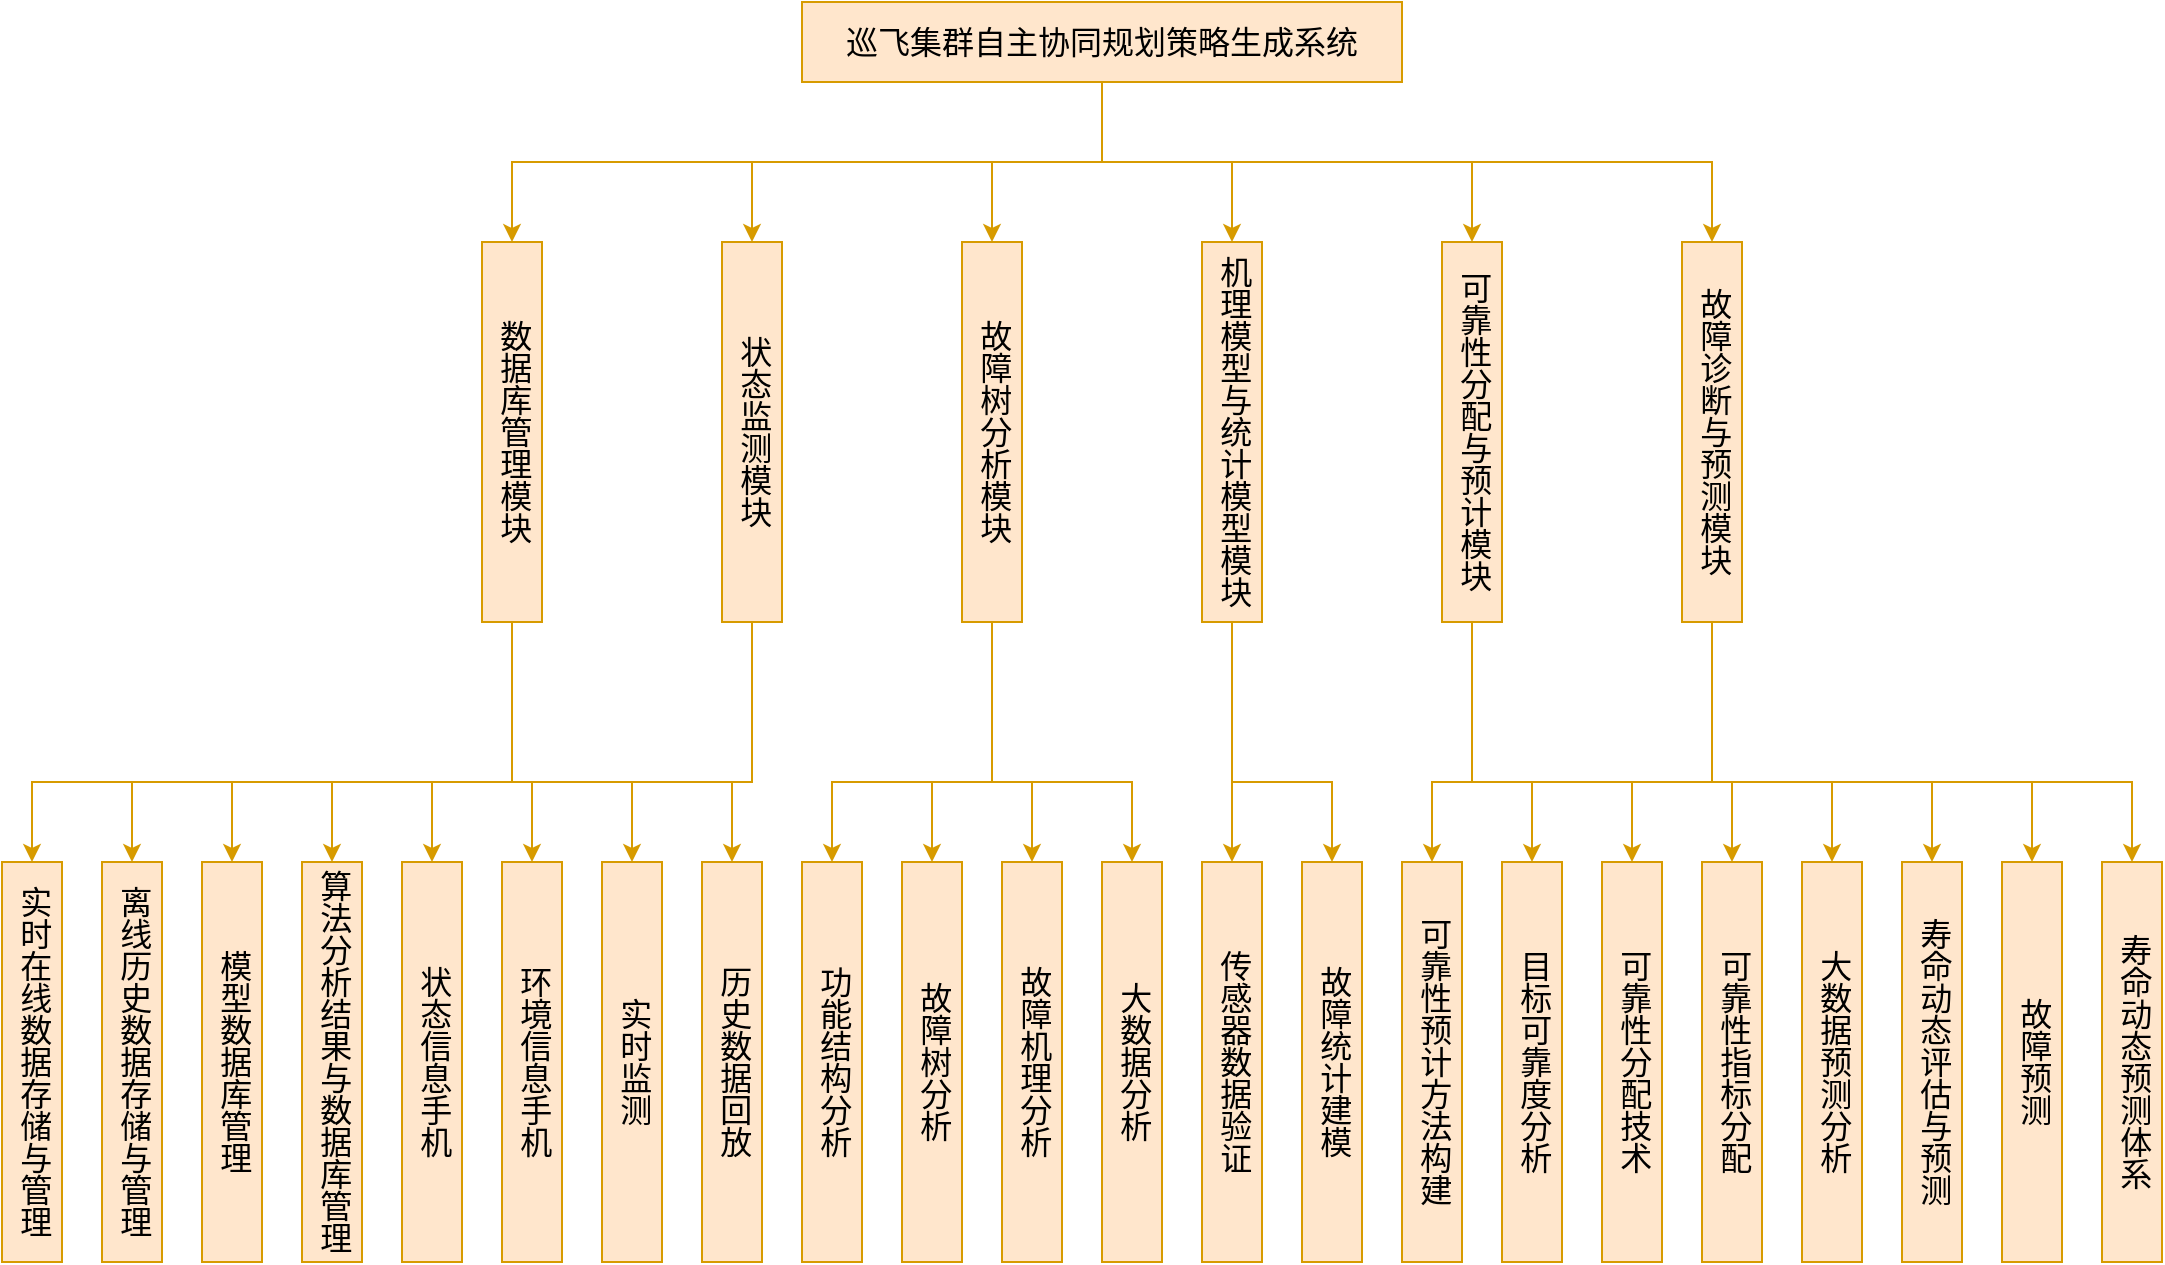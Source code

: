 <mxfile version="26.0.2">
  <diagram name="第 1 页" id="-yEuyqz_h8OfGKDFdokj">
    <mxGraphModel dx="922" dy="1333" grid="1" gridSize="10" guides="1" tooltips="1" connect="1" arrows="1" fold="1" page="0" pageScale="1" pageWidth="5000" pageHeight="5000" background="#ffffff" math="0" shadow="0">
      <root>
        <mxCell id="0" />
        <mxCell id="1" parent="0" />
        <mxCell id="fUaoPUsRRYrY9ENtLVWA-53" style="edgeStyle=orthogonalEdgeStyle;rounded=0;orthogonalLoop=1;jettySize=auto;html=1;entryX=0.5;entryY=0;entryDx=0;entryDy=0;fontSize=16;fillColor=#ffe6cc;strokeColor=#d79b00;" edge="1" parent="1" source="fUaoPUsRRYrY9ENtLVWA-1" target="fUaoPUsRRYrY9ENtLVWA-2">
          <mxGeometry relative="1" as="geometry">
            <Array as="points">
              <mxPoint x="550" y="170" />
              <mxPoint x="255" y="170" />
            </Array>
          </mxGeometry>
        </mxCell>
        <mxCell id="fUaoPUsRRYrY9ENtLVWA-54" style="edgeStyle=orthogonalEdgeStyle;rounded=0;orthogonalLoop=1;jettySize=auto;html=1;entryX=0.5;entryY=0;entryDx=0;entryDy=0;fontSize=16;fillColor=#ffe6cc;strokeColor=#d79b00;" edge="1" parent="1" source="fUaoPUsRRYrY9ENtLVWA-1" target="fUaoPUsRRYrY9ENtLVWA-3">
          <mxGeometry relative="1" as="geometry">
            <Array as="points">
              <mxPoint x="550" y="170" />
              <mxPoint x="375" y="170" />
            </Array>
          </mxGeometry>
        </mxCell>
        <mxCell id="fUaoPUsRRYrY9ENtLVWA-55" style="edgeStyle=orthogonalEdgeStyle;rounded=0;orthogonalLoop=1;jettySize=auto;html=1;entryX=0.5;entryY=0;entryDx=0;entryDy=0;fontSize=16;fillColor=#ffe6cc;strokeColor=#d79b00;" edge="1" parent="1" source="fUaoPUsRRYrY9ENtLVWA-1" target="fUaoPUsRRYrY9ENtLVWA-4">
          <mxGeometry relative="1" as="geometry" />
        </mxCell>
        <mxCell id="fUaoPUsRRYrY9ENtLVWA-56" style="edgeStyle=orthogonalEdgeStyle;rounded=0;orthogonalLoop=1;jettySize=auto;html=1;entryX=0.5;entryY=0;entryDx=0;entryDy=0;fontSize=16;fillColor=#ffe6cc;strokeColor=#d79b00;" edge="1" parent="1" source="fUaoPUsRRYrY9ENtLVWA-1" target="fUaoPUsRRYrY9ENtLVWA-5">
          <mxGeometry relative="1" as="geometry" />
        </mxCell>
        <mxCell id="fUaoPUsRRYrY9ENtLVWA-57" style="edgeStyle=orthogonalEdgeStyle;rounded=0;orthogonalLoop=1;jettySize=auto;html=1;entryX=0.5;entryY=0;entryDx=0;entryDy=0;fontSize=16;fillColor=#ffe6cc;strokeColor=#d79b00;" edge="1" parent="1" source="fUaoPUsRRYrY9ENtLVWA-1" target="fUaoPUsRRYrY9ENtLVWA-6">
          <mxGeometry relative="1" as="geometry">
            <Array as="points">
              <mxPoint x="550" y="170" />
              <mxPoint x="735" y="170" />
            </Array>
          </mxGeometry>
        </mxCell>
        <mxCell id="fUaoPUsRRYrY9ENtLVWA-58" style="edgeStyle=orthogonalEdgeStyle;rounded=0;orthogonalLoop=1;jettySize=auto;html=1;entryX=0.5;entryY=0;entryDx=0;entryDy=0;fontSize=16;fillColor=#ffe6cc;strokeColor=#d79b00;" edge="1" parent="1" source="fUaoPUsRRYrY9ENtLVWA-1" target="fUaoPUsRRYrY9ENtLVWA-7">
          <mxGeometry relative="1" as="geometry">
            <Array as="points">
              <mxPoint x="550" y="170" />
              <mxPoint x="855" y="170" />
            </Array>
          </mxGeometry>
        </mxCell>
        <mxCell id="fUaoPUsRRYrY9ENtLVWA-1" value="巡飞集群自主协同规划策略生成系统" style="rounded=0;whiteSpace=wrap;html=1;fontSize=16;fillColor=#ffe6cc;strokeColor=#d79b00;" vertex="1" parent="1">
          <mxGeometry x="400" y="90" width="300" height="40" as="geometry" />
        </mxCell>
        <mxCell id="fUaoPUsRRYrY9ENtLVWA-16" style="edgeStyle=orthogonalEdgeStyle;rounded=0;orthogonalLoop=1;jettySize=auto;html=1;entryX=0.5;entryY=0;entryDx=0;entryDy=0;fontSize=16;fillColor=#ffe6cc;strokeColor=#d79b00;" edge="1" parent="1" source="fUaoPUsRRYrY9ENtLVWA-2" target="fUaoPUsRRYrY9ENtLVWA-9">
          <mxGeometry relative="1" as="geometry">
            <Array as="points">
              <mxPoint x="255" y="480" />
              <mxPoint x="15" y="480" />
            </Array>
          </mxGeometry>
        </mxCell>
        <mxCell id="fUaoPUsRRYrY9ENtLVWA-17" style="edgeStyle=orthogonalEdgeStyle;rounded=0;orthogonalLoop=1;jettySize=auto;html=1;entryX=0.5;entryY=0;entryDx=0;entryDy=0;fontSize=16;fillColor=#ffe6cc;strokeColor=#d79b00;" edge="1" parent="1" source="fUaoPUsRRYrY9ENtLVWA-2" target="fUaoPUsRRYrY9ENtLVWA-8">
          <mxGeometry relative="1" as="geometry">
            <Array as="points">
              <mxPoint x="255" y="480" />
              <mxPoint x="65" y="480" />
            </Array>
          </mxGeometry>
        </mxCell>
        <mxCell id="fUaoPUsRRYrY9ENtLVWA-18" style="edgeStyle=orthogonalEdgeStyle;rounded=0;orthogonalLoop=1;jettySize=auto;html=1;entryX=0.5;entryY=0;entryDx=0;entryDy=0;fontSize=16;fillColor=#ffe6cc;strokeColor=#d79b00;" edge="1" parent="1" source="fUaoPUsRRYrY9ENtLVWA-2" target="fUaoPUsRRYrY9ENtLVWA-10">
          <mxGeometry relative="1" as="geometry">
            <Array as="points">
              <mxPoint x="255" y="480" />
              <mxPoint x="115" y="480" />
            </Array>
          </mxGeometry>
        </mxCell>
        <mxCell id="fUaoPUsRRYrY9ENtLVWA-19" style="edgeStyle=orthogonalEdgeStyle;rounded=0;orthogonalLoop=1;jettySize=auto;html=1;entryX=0.5;entryY=0;entryDx=0;entryDy=0;fontSize=16;fillColor=#ffe6cc;strokeColor=#d79b00;" edge="1" parent="1" source="fUaoPUsRRYrY9ENtLVWA-2" target="fUaoPUsRRYrY9ENtLVWA-11">
          <mxGeometry relative="1" as="geometry">
            <Array as="points">
              <mxPoint x="255" y="480" />
              <mxPoint x="165" y="480" />
            </Array>
          </mxGeometry>
        </mxCell>
        <mxCell id="fUaoPUsRRYrY9ENtLVWA-2" value="数据库管理模块" style="rounded=0;whiteSpace=wrap;html=1;textDirection=vertical-lr;fontSize=16;fillColor=#ffe6cc;strokeColor=#d79b00;" vertex="1" parent="1">
          <mxGeometry x="240" y="210" width="30" height="190" as="geometry" />
        </mxCell>
        <mxCell id="fUaoPUsRRYrY9ENtLVWA-20" style="edgeStyle=orthogonalEdgeStyle;rounded=0;orthogonalLoop=1;jettySize=auto;html=1;entryX=0.5;entryY=0;entryDx=0;entryDy=0;fontSize=16;fillColor=#ffe6cc;strokeColor=#d79b00;" edge="1" parent="1" source="fUaoPUsRRYrY9ENtLVWA-3" target="fUaoPUsRRYrY9ENtLVWA-15">
          <mxGeometry relative="1" as="geometry">
            <Array as="points">
              <mxPoint x="375" y="480" />
              <mxPoint x="215" y="480" />
            </Array>
          </mxGeometry>
        </mxCell>
        <mxCell id="fUaoPUsRRYrY9ENtLVWA-21" style="edgeStyle=orthogonalEdgeStyle;rounded=0;orthogonalLoop=1;jettySize=auto;html=1;entryX=0.5;entryY=0;entryDx=0;entryDy=0;fontSize=16;fillColor=#ffe6cc;strokeColor=#d79b00;" edge="1" parent="1" source="fUaoPUsRRYrY9ENtLVWA-3" target="fUaoPUsRRYrY9ENtLVWA-13">
          <mxGeometry relative="1" as="geometry">
            <Array as="points">
              <mxPoint x="375" y="480" />
              <mxPoint x="265" y="480" />
            </Array>
          </mxGeometry>
        </mxCell>
        <mxCell id="fUaoPUsRRYrY9ENtLVWA-22" style="edgeStyle=orthogonalEdgeStyle;rounded=0;orthogonalLoop=1;jettySize=auto;html=1;entryX=0.5;entryY=0;entryDx=0;entryDy=0;fontSize=16;fillColor=#ffe6cc;strokeColor=#d79b00;" edge="1" parent="1" source="fUaoPUsRRYrY9ENtLVWA-3" target="fUaoPUsRRYrY9ENtLVWA-14">
          <mxGeometry relative="1" as="geometry">
            <Array as="points">
              <mxPoint x="375" y="480" />
              <mxPoint x="315" y="480" />
            </Array>
          </mxGeometry>
        </mxCell>
        <mxCell id="fUaoPUsRRYrY9ENtLVWA-23" style="edgeStyle=orthogonalEdgeStyle;rounded=0;orthogonalLoop=1;jettySize=auto;html=1;entryX=0.5;entryY=0;entryDx=0;entryDy=0;fontSize=16;fillColor=#ffe6cc;strokeColor=#d79b00;" edge="1" parent="1" source="fUaoPUsRRYrY9ENtLVWA-3" target="fUaoPUsRRYrY9ENtLVWA-12">
          <mxGeometry relative="1" as="geometry">
            <Array as="points">
              <mxPoint x="375" y="480" />
              <mxPoint x="365" y="480" />
            </Array>
          </mxGeometry>
        </mxCell>
        <mxCell id="fUaoPUsRRYrY9ENtLVWA-3" value="状态监测模块" style="rounded=0;whiteSpace=wrap;html=1;textDirection=vertical-lr;fontSize=16;fillColor=#ffe6cc;strokeColor=#d79b00;" vertex="1" parent="1">
          <mxGeometry x="360" y="210" width="30" height="190" as="geometry" />
        </mxCell>
        <mxCell id="fUaoPUsRRYrY9ENtLVWA-28" style="edgeStyle=orthogonalEdgeStyle;rounded=0;orthogonalLoop=1;jettySize=auto;html=1;entryX=0.5;entryY=0;entryDx=0;entryDy=0;fontSize=16;fillColor=#ffe6cc;strokeColor=#d79b00;" edge="1" parent="1" source="fUaoPUsRRYrY9ENtLVWA-4" target="fUaoPUsRRYrY9ENtLVWA-27">
          <mxGeometry relative="1" as="geometry">
            <Array as="points">
              <mxPoint x="495" y="480" />
              <mxPoint x="415" y="480" />
            </Array>
          </mxGeometry>
        </mxCell>
        <mxCell id="fUaoPUsRRYrY9ENtLVWA-29" style="edgeStyle=orthogonalEdgeStyle;rounded=0;orthogonalLoop=1;jettySize=auto;html=1;entryX=0.5;entryY=0;entryDx=0;entryDy=0;fontSize=16;fillColor=#ffe6cc;strokeColor=#d79b00;" edge="1" parent="1" source="fUaoPUsRRYrY9ENtLVWA-4" target="fUaoPUsRRYrY9ENtLVWA-26">
          <mxGeometry relative="1" as="geometry">
            <Array as="points">
              <mxPoint x="495" y="480" />
              <mxPoint x="465" y="480" />
            </Array>
          </mxGeometry>
        </mxCell>
        <mxCell id="fUaoPUsRRYrY9ENtLVWA-30" style="edgeStyle=orthogonalEdgeStyle;rounded=0;orthogonalLoop=1;jettySize=auto;html=1;entryX=0.5;entryY=0;entryDx=0;entryDy=0;fontSize=16;fillColor=#ffe6cc;strokeColor=#d79b00;" edge="1" parent="1" source="fUaoPUsRRYrY9ENtLVWA-4" target="fUaoPUsRRYrY9ENtLVWA-25">
          <mxGeometry relative="1" as="geometry">
            <Array as="points">
              <mxPoint x="495" y="480" />
              <mxPoint x="515" y="480" />
            </Array>
          </mxGeometry>
        </mxCell>
        <mxCell id="fUaoPUsRRYrY9ENtLVWA-31" style="edgeStyle=orthogonalEdgeStyle;rounded=0;orthogonalLoop=1;jettySize=auto;html=1;fontSize=16;fillColor=#ffe6cc;strokeColor=#d79b00;" edge="1" parent="1" source="fUaoPUsRRYrY9ENtLVWA-4" target="fUaoPUsRRYrY9ENtLVWA-24">
          <mxGeometry relative="1" as="geometry">
            <Array as="points">
              <mxPoint x="495" y="480" />
              <mxPoint x="565" y="480" />
            </Array>
          </mxGeometry>
        </mxCell>
        <mxCell id="fUaoPUsRRYrY9ENtLVWA-4" value="故障树分析模块" style="rounded=0;whiteSpace=wrap;html=1;textDirection=vertical-lr;fontSize=16;fillColor=#ffe6cc;strokeColor=#d79b00;" vertex="1" parent="1">
          <mxGeometry x="480" y="210" width="30" height="190" as="geometry" />
        </mxCell>
        <mxCell id="fUaoPUsRRYrY9ENtLVWA-38" style="edgeStyle=orthogonalEdgeStyle;rounded=0;orthogonalLoop=1;jettySize=auto;html=1;fontSize=16;fillColor=#ffe6cc;strokeColor=#d79b00;" edge="1" parent="1" source="fUaoPUsRRYrY9ENtLVWA-5" target="fUaoPUsRRYrY9ENtLVWA-32">
          <mxGeometry relative="1" as="geometry" />
        </mxCell>
        <mxCell id="fUaoPUsRRYrY9ENtLVWA-39" style="edgeStyle=orthogonalEdgeStyle;rounded=0;orthogonalLoop=1;jettySize=auto;html=1;entryX=0.5;entryY=0;entryDx=0;entryDy=0;fontSize=16;fillColor=#ffe6cc;strokeColor=#d79b00;" edge="1" parent="1" source="fUaoPUsRRYrY9ENtLVWA-5" target="fUaoPUsRRYrY9ENtLVWA-36">
          <mxGeometry relative="1" as="geometry">
            <Array as="points">
              <mxPoint x="615" y="480" />
              <mxPoint x="665" y="480" />
            </Array>
          </mxGeometry>
        </mxCell>
        <mxCell id="fUaoPUsRRYrY9ENtLVWA-5" value="机理模型与统计模型模块" style="rounded=0;whiteSpace=wrap;html=1;textDirection=vertical-lr;fontSize=16;fillColor=#ffe6cc;strokeColor=#d79b00;" vertex="1" parent="1">
          <mxGeometry x="600" y="210" width="30" height="190" as="geometry" />
        </mxCell>
        <mxCell id="fUaoPUsRRYrY9ENtLVWA-45" style="edgeStyle=orthogonalEdgeStyle;rounded=0;orthogonalLoop=1;jettySize=auto;html=1;entryX=0.5;entryY=0;entryDx=0;entryDy=0;fontSize=16;fillColor=#ffe6cc;strokeColor=#d79b00;" edge="1" parent="1" source="fUaoPUsRRYrY9ENtLVWA-6" target="fUaoPUsRRYrY9ENtLVWA-33">
          <mxGeometry relative="1" as="geometry">
            <Array as="points">
              <mxPoint x="735" y="480" />
              <mxPoint x="715" y="480" />
            </Array>
          </mxGeometry>
        </mxCell>
        <mxCell id="fUaoPUsRRYrY9ENtLVWA-46" style="edgeStyle=orthogonalEdgeStyle;rounded=0;orthogonalLoop=1;jettySize=auto;html=1;fontSize=16;fillColor=#ffe6cc;strokeColor=#d79b00;" edge="1" parent="1" source="fUaoPUsRRYrY9ENtLVWA-6" target="fUaoPUsRRYrY9ENtLVWA-34">
          <mxGeometry relative="1" as="geometry">
            <Array as="points">
              <mxPoint x="735" y="480" />
              <mxPoint x="765" y="480" />
            </Array>
          </mxGeometry>
        </mxCell>
        <mxCell id="fUaoPUsRRYrY9ENtLVWA-47" style="edgeStyle=orthogonalEdgeStyle;rounded=0;orthogonalLoop=1;jettySize=auto;html=1;entryX=0.5;entryY=0;entryDx=0;entryDy=0;fontSize=16;fillColor=#ffe6cc;strokeColor=#d79b00;" edge="1" parent="1" source="fUaoPUsRRYrY9ENtLVWA-6" target="fUaoPUsRRYrY9ENtLVWA-35">
          <mxGeometry relative="1" as="geometry">
            <Array as="points">
              <mxPoint x="735" y="480" />
              <mxPoint x="815" y="480" />
            </Array>
          </mxGeometry>
        </mxCell>
        <mxCell id="fUaoPUsRRYrY9ENtLVWA-48" style="edgeStyle=orthogonalEdgeStyle;rounded=0;orthogonalLoop=1;jettySize=auto;html=1;entryX=0.5;entryY=0;entryDx=0;entryDy=0;fontSize=16;fillColor=#ffe6cc;strokeColor=#d79b00;" edge="1" parent="1" source="fUaoPUsRRYrY9ENtLVWA-6" target="fUaoPUsRRYrY9ENtLVWA-40">
          <mxGeometry relative="1" as="geometry">
            <Array as="points">
              <mxPoint x="735" y="480" />
              <mxPoint x="865" y="480" />
            </Array>
          </mxGeometry>
        </mxCell>
        <mxCell id="fUaoPUsRRYrY9ENtLVWA-6" value="可靠性分配与预计模块" style="rounded=0;whiteSpace=wrap;html=1;textDirection=vertical-lr;fontSize=16;fillColor=#ffe6cc;strokeColor=#d79b00;" vertex="1" parent="1">
          <mxGeometry x="720" y="210" width="30" height="190" as="geometry" />
        </mxCell>
        <mxCell id="fUaoPUsRRYrY9ENtLVWA-49" style="edgeStyle=orthogonalEdgeStyle;rounded=0;orthogonalLoop=1;jettySize=auto;html=1;entryX=0.5;entryY=0;entryDx=0;entryDy=0;fontSize=16;fillColor=#ffe6cc;strokeColor=#d79b00;" edge="1" parent="1" source="fUaoPUsRRYrY9ENtLVWA-7" target="fUaoPUsRRYrY9ENtLVWA-44">
          <mxGeometry relative="1" as="geometry">
            <Array as="points">
              <mxPoint x="855" y="480" />
              <mxPoint x="915" y="480" />
            </Array>
          </mxGeometry>
        </mxCell>
        <mxCell id="fUaoPUsRRYrY9ENtLVWA-50" style="edgeStyle=orthogonalEdgeStyle;rounded=0;orthogonalLoop=1;jettySize=auto;html=1;entryX=0.5;entryY=0;entryDx=0;entryDy=0;fontSize=16;fillColor=#ffe6cc;strokeColor=#d79b00;" edge="1" parent="1" source="fUaoPUsRRYrY9ENtLVWA-7" target="fUaoPUsRRYrY9ENtLVWA-43">
          <mxGeometry relative="1" as="geometry">
            <Array as="points">
              <mxPoint x="855" y="480" />
              <mxPoint x="965" y="480" />
            </Array>
          </mxGeometry>
        </mxCell>
        <mxCell id="fUaoPUsRRYrY9ENtLVWA-51" style="edgeStyle=orthogonalEdgeStyle;rounded=0;orthogonalLoop=1;jettySize=auto;html=1;entryX=0.5;entryY=0;entryDx=0;entryDy=0;fontSize=16;fillColor=#ffe6cc;strokeColor=#d79b00;" edge="1" parent="1" source="fUaoPUsRRYrY9ENtLVWA-7" target="fUaoPUsRRYrY9ENtLVWA-41">
          <mxGeometry relative="1" as="geometry">
            <Array as="points">
              <mxPoint x="855" y="480" />
              <mxPoint x="1015" y="480" />
            </Array>
          </mxGeometry>
        </mxCell>
        <mxCell id="fUaoPUsRRYrY9ENtLVWA-52" style="edgeStyle=orthogonalEdgeStyle;rounded=0;orthogonalLoop=1;jettySize=auto;html=1;fontSize=16;fillColor=#ffe6cc;strokeColor=#d79b00;" edge="1" parent="1" source="fUaoPUsRRYrY9ENtLVWA-7" target="fUaoPUsRRYrY9ENtLVWA-42">
          <mxGeometry relative="1" as="geometry">
            <Array as="points">
              <mxPoint x="855" y="480" />
              <mxPoint x="1065" y="480" />
            </Array>
          </mxGeometry>
        </mxCell>
        <mxCell id="fUaoPUsRRYrY9ENtLVWA-7" value="故障诊断与预测模块" style="rounded=0;whiteSpace=wrap;html=1;textDirection=vertical-lr;fontSize=16;fillColor=#ffe6cc;strokeColor=#d79b00;" vertex="1" parent="1">
          <mxGeometry x="840" y="210" width="30" height="190" as="geometry" />
        </mxCell>
        <mxCell id="fUaoPUsRRYrY9ENtLVWA-8" value="离线历史数据存储与管理" style="rounded=0;whiteSpace=wrap;html=1;textDirection=vertical-lr;fontSize=16;fillColor=#ffe6cc;strokeColor=#d79b00;" vertex="1" parent="1">
          <mxGeometry x="50" y="520" width="30" height="200" as="geometry" />
        </mxCell>
        <mxCell id="fUaoPUsRRYrY9ENtLVWA-9" value="实时在线数据存储与管理" style="rounded=0;whiteSpace=wrap;html=1;textDirection=vertical-lr;fontSize=16;fillColor=#ffe6cc;strokeColor=#d79b00;" vertex="1" parent="1">
          <mxGeometry y="520" width="30" height="200" as="geometry" />
        </mxCell>
        <mxCell id="fUaoPUsRRYrY9ENtLVWA-10" value="模型数据库管理" style="rounded=0;whiteSpace=wrap;html=1;textDirection=vertical-lr;fontSize=16;fillColor=#ffe6cc;strokeColor=#d79b00;" vertex="1" parent="1">
          <mxGeometry x="100" y="520" width="30" height="200" as="geometry" />
        </mxCell>
        <mxCell id="fUaoPUsRRYrY9ENtLVWA-11" value="算法分析结果与数据库管理" style="rounded=0;whiteSpace=wrap;html=1;textDirection=vertical-lr;fontSize=16;fillColor=#ffe6cc;strokeColor=#d79b00;" vertex="1" parent="1">
          <mxGeometry x="150" y="520" width="30" height="200" as="geometry" />
        </mxCell>
        <mxCell id="fUaoPUsRRYrY9ENtLVWA-12" value="历史数据回放" style="rounded=0;whiteSpace=wrap;html=1;textDirection=vertical-lr;fontSize=16;fillColor=#ffe6cc;strokeColor=#d79b00;" vertex="1" parent="1">
          <mxGeometry x="350" y="520" width="30" height="200" as="geometry" />
        </mxCell>
        <mxCell id="fUaoPUsRRYrY9ENtLVWA-13" value="环境信息手机" style="rounded=0;whiteSpace=wrap;html=1;textDirection=vertical-lr;fontSize=16;fillColor=#ffe6cc;strokeColor=#d79b00;" vertex="1" parent="1">
          <mxGeometry x="250" y="520" width="30" height="200" as="geometry" />
        </mxCell>
        <mxCell id="fUaoPUsRRYrY9ENtLVWA-14" value="实时监测" style="rounded=0;whiteSpace=wrap;html=1;textDirection=vertical-lr;fontSize=16;fillColor=#ffe6cc;strokeColor=#d79b00;" vertex="1" parent="1">
          <mxGeometry x="300" y="520" width="30" height="200" as="geometry" />
        </mxCell>
        <mxCell id="fUaoPUsRRYrY9ENtLVWA-15" value="状态信息手机" style="rounded=0;whiteSpace=wrap;html=1;textDirection=vertical-lr;fontSize=16;fillColor=#ffe6cc;strokeColor=#d79b00;" vertex="1" parent="1">
          <mxGeometry x="200" y="520" width="30" height="200" as="geometry" />
        </mxCell>
        <mxCell id="fUaoPUsRRYrY9ENtLVWA-24" value="大数据分析" style="rounded=0;whiteSpace=wrap;html=1;textDirection=vertical-lr;fontSize=16;fillColor=#ffe6cc;strokeColor=#d79b00;" vertex="1" parent="1">
          <mxGeometry x="550" y="520" width="30" height="200" as="geometry" />
        </mxCell>
        <mxCell id="fUaoPUsRRYrY9ENtLVWA-25" value="故障机理分析" style="rounded=0;whiteSpace=wrap;html=1;textDirection=vertical-lr;fontSize=16;fillColor=#ffe6cc;strokeColor=#d79b00;" vertex="1" parent="1">
          <mxGeometry x="500" y="520" width="30" height="200" as="geometry" />
        </mxCell>
        <mxCell id="fUaoPUsRRYrY9ENtLVWA-26" value="故障树分析" style="rounded=0;whiteSpace=wrap;html=1;textDirection=vertical-lr;fontSize=16;fillColor=#ffe6cc;strokeColor=#d79b00;" vertex="1" parent="1">
          <mxGeometry x="450" y="520" width="30" height="200" as="geometry" />
        </mxCell>
        <mxCell id="fUaoPUsRRYrY9ENtLVWA-27" value="功能结构分析" style="rounded=0;whiteSpace=wrap;html=1;textDirection=vertical-lr;fontSize=16;fillColor=#ffe6cc;strokeColor=#d79b00;" vertex="1" parent="1">
          <mxGeometry x="400" y="520" width="30" height="200" as="geometry" />
        </mxCell>
        <mxCell id="fUaoPUsRRYrY9ENtLVWA-32" value="传感器数据验证" style="rounded=0;whiteSpace=wrap;html=1;textDirection=vertical-lr;fontSize=16;fillColor=#ffe6cc;strokeColor=#d79b00;" vertex="1" parent="1">
          <mxGeometry x="600" y="520" width="30" height="200" as="geometry" />
        </mxCell>
        <mxCell id="fUaoPUsRRYrY9ENtLVWA-33" value="可靠性预计方法构建" style="rounded=0;whiteSpace=wrap;html=1;textDirection=vertical-lr;fontSize=16;fillColor=#ffe6cc;strokeColor=#d79b00;" vertex="1" parent="1">
          <mxGeometry x="700" y="520" width="30" height="200" as="geometry" />
        </mxCell>
        <mxCell id="fUaoPUsRRYrY9ENtLVWA-34" value="目标可靠度分析" style="rounded=0;whiteSpace=wrap;html=1;textDirection=vertical-lr;fontSize=16;fillColor=#ffe6cc;strokeColor=#d79b00;" vertex="1" parent="1">
          <mxGeometry x="750" y="520" width="30" height="200" as="geometry" />
        </mxCell>
        <mxCell id="fUaoPUsRRYrY9ENtLVWA-35" value="可靠性分配技术" style="rounded=0;whiteSpace=wrap;html=1;textDirection=vertical-lr;fontSize=16;fillColor=#ffe6cc;strokeColor=#d79b00;" vertex="1" parent="1">
          <mxGeometry x="800" y="520" width="30" height="200" as="geometry" />
        </mxCell>
        <mxCell id="fUaoPUsRRYrY9ENtLVWA-36" value="故障统计建模" style="rounded=0;whiteSpace=wrap;html=1;textDirection=vertical-lr;fontSize=16;fillColor=#ffe6cc;strokeColor=#d79b00;" vertex="1" parent="1">
          <mxGeometry x="650" y="520" width="30" height="200" as="geometry" />
        </mxCell>
        <mxCell id="fUaoPUsRRYrY9ENtLVWA-40" value="可靠性指标分配" style="rounded=0;whiteSpace=wrap;html=1;textDirection=vertical-lr;fontSize=16;fillColor=#ffe6cc;strokeColor=#d79b00;" vertex="1" parent="1">
          <mxGeometry x="850" y="520" width="30" height="200" as="geometry" />
        </mxCell>
        <mxCell id="fUaoPUsRRYrY9ENtLVWA-41" value="故障预测" style="rounded=0;whiteSpace=wrap;html=1;textDirection=vertical-lr;fontSize=16;fillColor=#ffe6cc;strokeColor=#d79b00;" vertex="1" parent="1">
          <mxGeometry x="1000" y="520" width="30" height="200" as="geometry" />
        </mxCell>
        <mxCell id="fUaoPUsRRYrY9ENtLVWA-42" value="寿命动态预测体系" style="rounded=0;whiteSpace=wrap;html=1;textDirection=vertical-lr;fontSize=16;fillColor=#ffe6cc;strokeColor=#d79b00;" vertex="1" parent="1">
          <mxGeometry x="1050" y="520" width="30" height="200" as="geometry" />
        </mxCell>
        <mxCell id="fUaoPUsRRYrY9ENtLVWA-43" value="寿命动态评估与预测" style="rounded=0;whiteSpace=wrap;html=1;textDirection=vertical-lr;fontSize=16;fillColor=#ffe6cc;strokeColor=#d79b00;" vertex="1" parent="1">
          <mxGeometry x="950" y="520" width="30" height="200" as="geometry" />
        </mxCell>
        <mxCell id="fUaoPUsRRYrY9ENtLVWA-44" value="大数据预测分析" style="rounded=0;whiteSpace=wrap;html=1;textDirection=vertical-lr;fontSize=16;fillColor=#ffe6cc;strokeColor=#d79b00;" vertex="1" parent="1">
          <mxGeometry x="900" y="520" width="30" height="200" as="geometry" />
        </mxCell>
      </root>
    </mxGraphModel>
  </diagram>
</mxfile>
